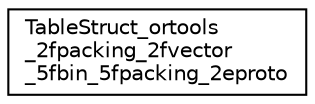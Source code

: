 digraph "Graphical Class Hierarchy"
{
 // LATEX_PDF_SIZE
  edge [fontname="Helvetica",fontsize="10",labelfontname="Helvetica",labelfontsize="10"];
  node [fontname="Helvetica",fontsize="10",shape=record];
  rankdir="LR";
  Node0 [label="TableStruct_ortools\l_2fpacking_2fvector\l_5fbin_5fpacking_2eproto",height=0.2,width=0.4,color="black", fillcolor="white", style="filled",URL="$struct_table_struct__ortools__2fpacking__2fvector__5fbin__5fpacking__2eproto.html",tooltip=" "];
}
